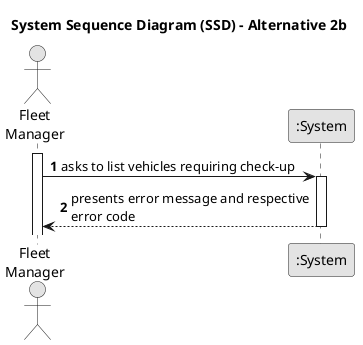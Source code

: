 @startuml
skinparam monochrome true
skinparam packageStyle rectangle
skinparam shadowing false

title System Sequence Diagram (SSD) - Alternative 2b

autonumber

actor "Fleet\nManager" as Manager
participant ":System" as System

activate Manager

    Manager -> System : asks to list vehicles requiring check-up
    activate System

        System --> Manager : presents error message and respective\nerror code
    deactivate System

@enduml